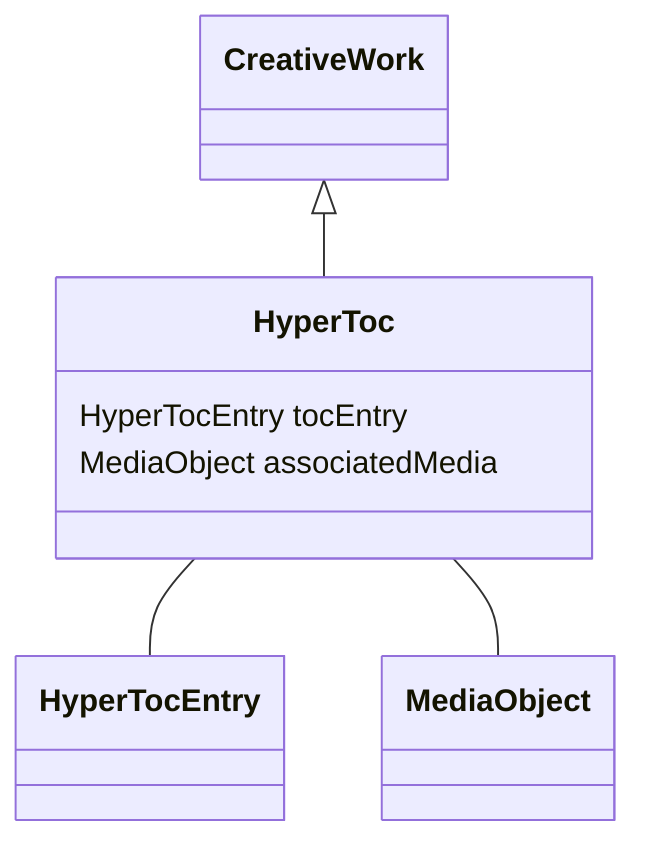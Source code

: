 classDiagram
  HyperToc -- HyperTocEntry
HyperToc -- MediaObject


CreativeWork <|-- HyperToc
class HyperToc {

  HyperTocEntry tocEntry
  MediaObject associatedMedia

}